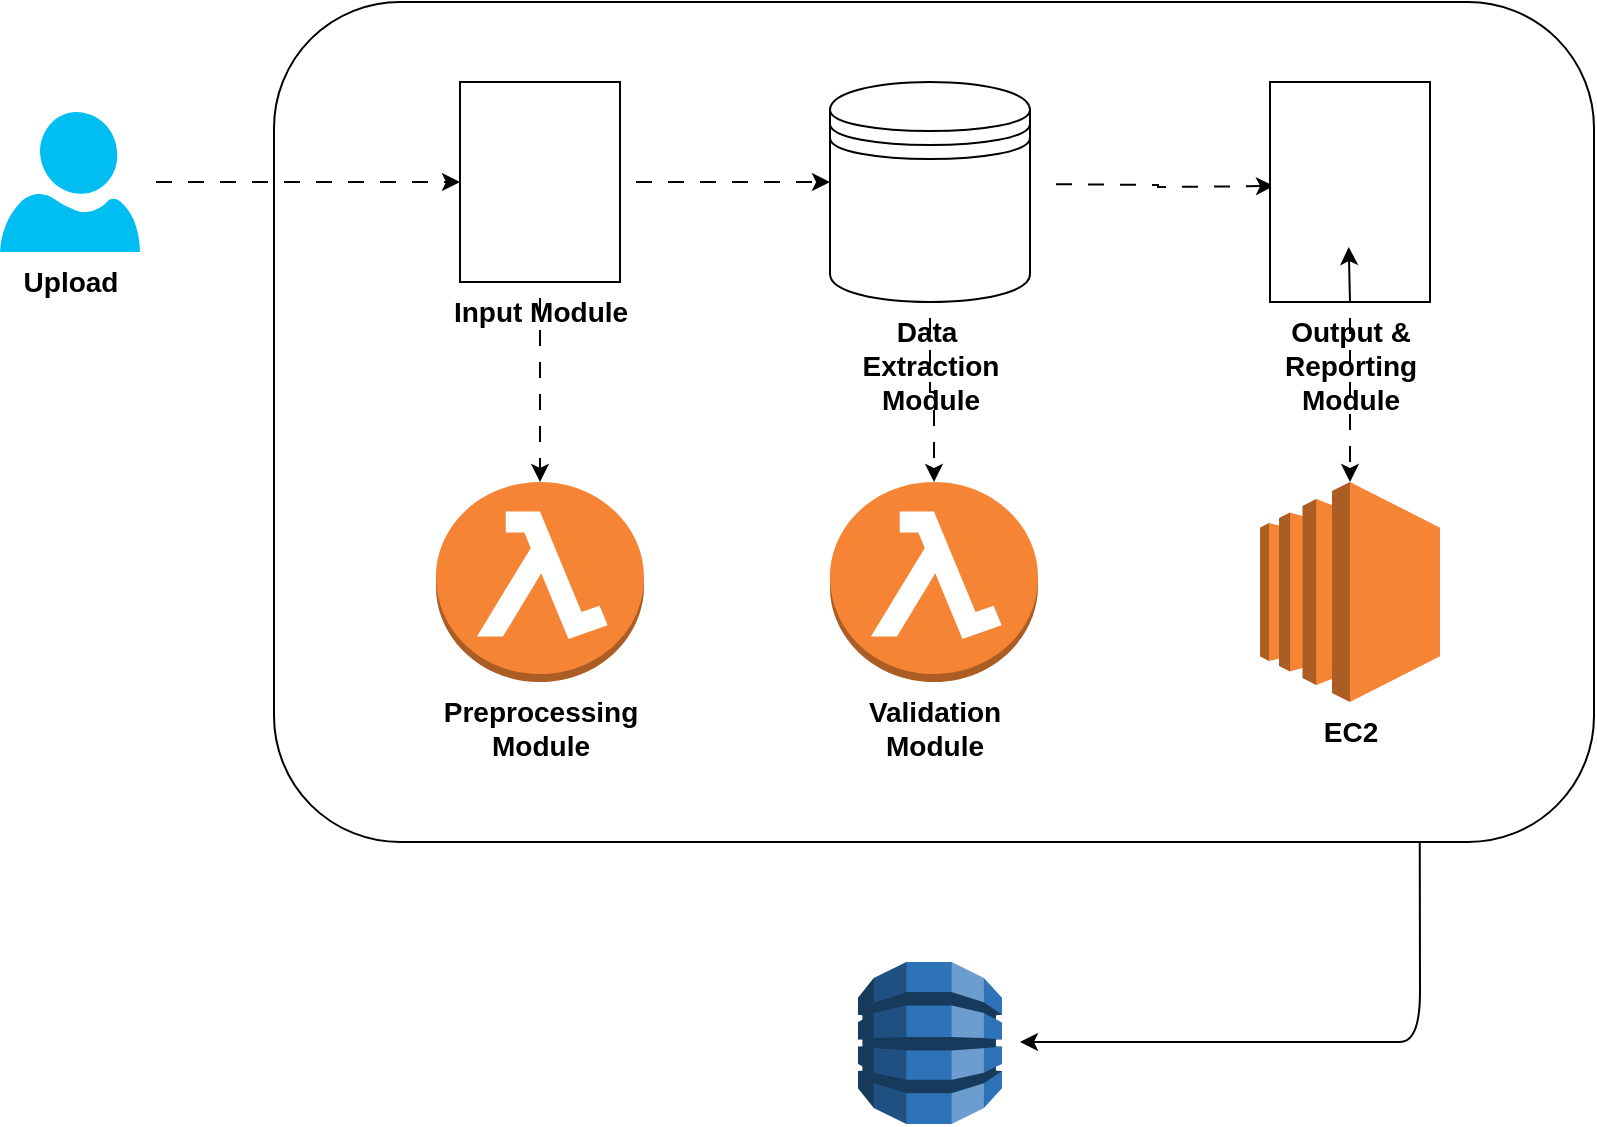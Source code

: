 <mxfile version="28.1.2">
  <diagram name="Página-1" id="TjGZxADY-mGYRJowyOTy">
    <mxGraphModel dx="852" dy="1183" grid="1" gridSize="10" guides="1" tooltips="1" connect="1" arrows="1" fold="1" page="1" pageScale="1" pageWidth="1169" pageHeight="827" math="0" shadow="0">
      <root>
        <mxCell id="0" />
        <mxCell id="1" parent="0" />
        <mxCell id="jrjRqgqPqHPZsUDuyM2g-4" style="edgeStyle=orthogonalEdgeStyle;rounded=0;orthogonalLoop=1;jettySize=auto;html=1;flowAnimation=1;" edge="1" parent="1" source="jrjRqgqPqHPZsUDuyM2g-1" target="jrjRqgqPqHPZsUDuyM2g-3">
          <mxGeometry relative="1" as="geometry" />
        </mxCell>
        <mxCell id="jrjRqgqPqHPZsUDuyM2g-1" value="&lt;b&gt;&lt;font style=&quot;font-size: 14px;&quot;&gt;Upload&lt;/font&gt;&lt;/b&gt;" style="verticalLabelPosition=bottom;html=1;verticalAlign=top;align=center;strokeColor=none;fillColor=#00BEF2;shape=mxgraph.azure.user;" vertex="1" parent="1">
          <mxGeometry x="70" y="165" width="70" height="70" as="geometry" />
        </mxCell>
        <mxCell id="jrjRqgqPqHPZsUDuyM2g-2" value="" style="rounded=1;whiteSpace=wrap;html=1;fillColor=none;" vertex="1" parent="1">
          <mxGeometry x="207" y="110" width="660" height="420" as="geometry" />
        </mxCell>
        <mxCell id="jrjRqgqPqHPZsUDuyM2g-15" style="edgeStyle=orthogonalEdgeStyle;rounded=0;orthogonalLoop=1;jettySize=auto;html=1;flowAnimation=1;" edge="1" parent="1" source="jrjRqgqPqHPZsUDuyM2g-3" target="jrjRqgqPqHPZsUDuyM2g-11">
          <mxGeometry relative="1" as="geometry" />
        </mxCell>
        <mxCell id="jrjRqgqPqHPZsUDuyM2g-3" value="&lt;b&gt;&lt;font style=&quot;font-size: 14px;&quot;&gt;Input Module&lt;/font&gt;&lt;/b&gt;" style="shape=mxgraph.bpmn.data2;labelPosition=center;verticalLabelPosition=bottom;align=center;verticalAlign=top;size=15;html=1;bpmnTransferType=input;" vertex="1" parent="1">
          <mxGeometry x="300" y="150" width="80" height="100" as="geometry" />
        </mxCell>
        <mxCell id="jrjRqgqPqHPZsUDuyM2g-9" style="edgeStyle=orthogonalEdgeStyle;rounded=0;orthogonalLoop=1;jettySize=auto;html=1;flowAnimation=1;" edge="1" parent="1">
          <mxGeometry relative="1" as="geometry">
            <mxPoint x="590" y="201" as="sourcePoint" />
            <mxPoint x="707" y="202" as="targetPoint" />
          </mxGeometry>
        </mxCell>
        <mxCell id="jrjRqgqPqHPZsUDuyM2g-5" value="&lt;b&gt;&lt;font style=&quot;font-size: 14px;&quot;&gt;Data&amp;nbsp;&lt;/font&gt;&lt;/b&gt;&lt;div&gt;&lt;b&gt;&lt;font style=&quot;font-size: 14px;&quot;&gt;Extraction&lt;/font&gt;&lt;/b&gt;&lt;/div&gt;&lt;div&gt;&lt;b&gt;&lt;font style=&quot;font-size: 14px;&quot;&gt;Module&lt;/font&gt;&lt;/b&gt;&lt;/div&gt;" style="shape=datastore;html=1;labelPosition=center;verticalLabelPosition=bottom;align=center;verticalAlign=top;" vertex="1" parent="1">
          <mxGeometry x="485" y="150" width="100" height="110" as="geometry" />
        </mxCell>
        <mxCell id="jrjRqgqPqHPZsUDuyM2g-6" style="edgeStyle=orthogonalEdgeStyle;rounded=0;orthogonalLoop=1;jettySize=auto;html=1;flowAnimation=1;" edge="1" parent="1" source="jrjRqgqPqHPZsUDuyM2g-3">
          <mxGeometry relative="1" as="geometry">
            <mxPoint x="485" y="200" as="targetPoint" />
          </mxGeometry>
        </mxCell>
        <mxCell id="jrjRqgqPqHPZsUDuyM2g-17" style="edgeStyle=orthogonalEdgeStyle;rounded=0;orthogonalLoop=1;jettySize=auto;html=1;flowAnimation=1;" edge="1" parent="1" source="jrjRqgqPqHPZsUDuyM2g-7" target="jrjRqgqPqHPZsUDuyM2g-13">
          <mxGeometry relative="1" as="geometry" />
        </mxCell>
        <mxCell id="jrjRqgqPqHPZsUDuyM2g-7" value="&lt;b&gt;&lt;font style=&quot;font-size: 14px;&quot;&gt;Output &amp;amp;&lt;/font&gt;&lt;/b&gt;&lt;div&gt;&lt;b&gt;&lt;font style=&quot;font-size: 14px;&quot;&gt;Reporting&lt;/font&gt;&lt;/b&gt;&lt;/div&gt;&lt;div&gt;&lt;b&gt;&lt;font style=&quot;font-size: 14px;&quot;&gt;Module&lt;/font&gt;&lt;/b&gt;&lt;/div&gt;" style="shape=mxgraph.bpmn.data2;labelPosition=center;verticalLabelPosition=bottom;align=center;verticalAlign=top;size=15;html=1;bpmnTransferType=output;" vertex="1" parent="1">
          <mxGeometry x="705" y="150" width="80" height="110" as="geometry" />
        </mxCell>
        <mxCell id="jrjRqgqPqHPZsUDuyM2g-8" style="edgeStyle=orthogonalEdgeStyle;rounded=0;orthogonalLoop=1;jettySize=auto;html=1;exitX=0.5;exitY=1;exitDx=0;exitDy=0;exitPerimeter=0;entryX=0.492;entryY=0.75;entryDx=0;entryDy=0;entryPerimeter=0;" edge="1" parent="1" source="jrjRqgqPqHPZsUDuyM2g-7" target="jrjRqgqPqHPZsUDuyM2g-7">
          <mxGeometry relative="1" as="geometry" />
        </mxCell>
        <mxCell id="jrjRqgqPqHPZsUDuyM2g-11" value="&lt;b&gt;&lt;font style=&quot;font-size: 14px;&quot;&gt;Preprocessing&lt;/font&gt;&lt;/b&gt;&lt;div&gt;&lt;b&gt;&lt;font style=&quot;font-size: 14px;&quot;&gt;Module&lt;/font&gt;&lt;/b&gt;&lt;/div&gt;" style="outlineConnect=0;dashed=0;verticalLabelPosition=bottom;verticalAlign=top;align=center;html=1;shape=mxgraph.aws3.lambda_function;fillColor=#F58534;gradientColor=none;" vertex="1" parent="1">
          <mxGeometry x="288" y="350" width="104" height="100" as="geometry" />
        </mxCell>
        <mxCell id="jrjRqgqPqHPZsUDuyM2g-12" value="&lt;b&gt;&lt;font style=&quot;font-size: 14px;&quot;&gt;Validation&lt;/font&gt;&lt;/b&gt;&lt;div&gt;&lt;b&gt;&lt;font style=&quot;font-size: 14px;&quot;&gt;Module&lt;/font&gt;&lt;/b&gt;&lt;/div&gt;" style="outlineConnect=0;dashed=0;verticalLabelPosition=bottom;verticalAlign=top;align=center;html=1;shape=mxgraph.aws3.lambda_function;fillColor=#F58534;gradientColor=none;" vertex="1" parent="1">
          <mxGeometry x="485" y="350" width="104" height="100" as="geometry" />
        </mxCell>
        <mxCell id="jrjRqgqPqHPZsUDuyM2g-13" value="&lt;b&gt;&lt;font style=&quot;font-size: 14px;&quot;&gt;EC2&lt;/font&gt;&lt;/b&gt;" style="outlineConnect=0;dashed=0;verticalLabelPosition=bottom;verticalAlign=top;align=center;html=1;shape=mxgraph.aws3.ec2;fillColor=#F58534;gradientColor=none;" vertex="1" parent="1">
          <mxGeometry x="700" y="350" width="90" height="110" as="geometry" />
        </mxCell>
        <mxCell id="jrjRqgqPqHPZsUDuyM2g-16" style="edgeStyle=orthogonalEdgeStyle;rounded=0;orthogonalLoop=1;jettySize=auto;html=1;entryX=0.5;entryY=0;entryDx=0;entryDy=0;entryPerimeter=0;flowAnimation=1;" edge="1" parent="1" source="jrjRqgqPqHPZsUDuyM2g-5" target="jrjRqgqPqHPZsUDuyM2g-12">
          <mxGeometry relative="1" as="geometry" />
        </mxCell>
        <mxCell id="jrjRqgqPqHPZsUDuyM2g-22" value="" style="curved=1;endArrow=classic;html=1;rounded=0;exitX=0.868;exitY=1;exitDx=0;exitDy=0;exitPerimeter=0;" edge="1" parent="1" source="jrjRqgqPqHPZsUDuyM2g-2">
          <mxGeometry width="50" height="50" relative="1" as="geometry">
            <mxPoint x="780" y="540" as="sourcePoint" />
            <mxPoint x="580" y="630" as="targetPoint" />
            <Array as="points">
              <mxPoint x="780" y="580" />
              <mxPoint x="780" y="630" />
              <mxPoint x="760" y="630" />
            </Array>
          </mxGeometry>
        </mxCell>
        <mxCell id="jrjRqgqPqHPZsUDuyM2g-23" value="" style="outlineConnect=0;dashed=0;verticalLabelPosition=bottom;verticalAlign=top;align=center;html=1;shape=mxgraph.aws3.dynamo_db;fillColor=#2E73B8;gradientColor=none;" vertex="1" parent="1">
          <mxGeometry x="499" y="590" width="72" height="81" as="geometry" />
        </mxCell>
      </root>
    </mxGraphModel>
  </diagram>
</mxfile>
